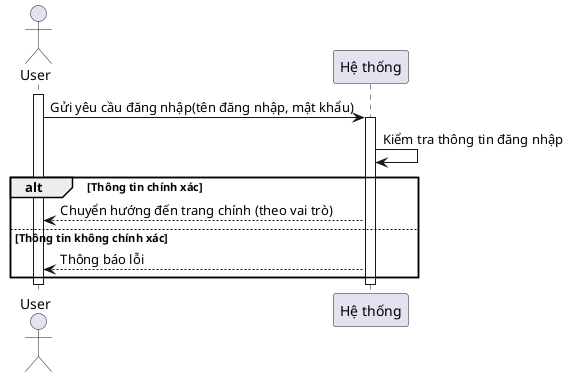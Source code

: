 @startuml   
actor User
participant "Hệ thống" as System

activate User
User -> System: Gửi yêu cầu đăng nhập(tên đăng nhập, mật khẩu)
activate System
System -> System: Kiểm tra thông tin đăng nhập
alt Thông tin chính xác
    System --> User: Chuyển hướng đến trang chính (theo vai trò)
else Thông tin không chính xác
    System --> User: Thông báo lỗi
end
deactivate System
deactivate User
@enduml